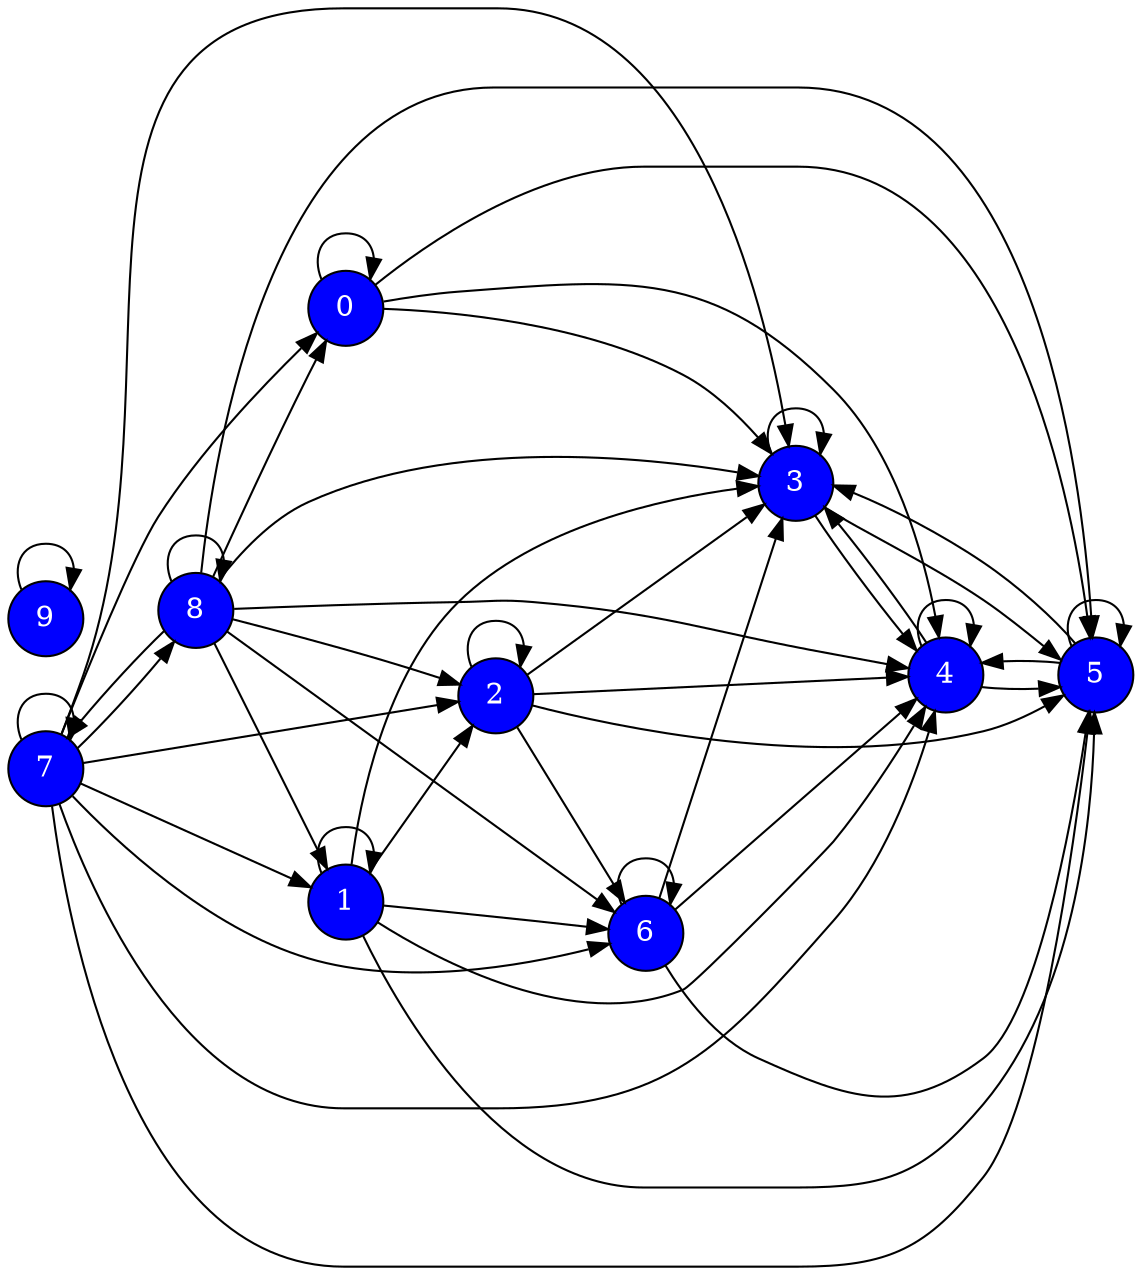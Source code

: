 digraph {node [shape="circle", style="filled", fillcolor="blue", fontcolor="#FFFFFF", margin="0.01"]; rankdir = "LR"; 0->0;0->3;0->4;0->5;1->1;1->2;1->3;1->4;1->5;1->6;2->2;2->3;2->4;2->5;2->6;3->3;3->4;3->5;4->3;4->4;4->5;5->3;5->4;5->5;6->6;6->3;6->4;6->5;7->0;7->1;7->2;7->3;7->4;7->5;7->6;7->7;7->8;8->0;8->1;8->2;8->3;8->4;8->5;8->6;8->7;8->8;9->9;}